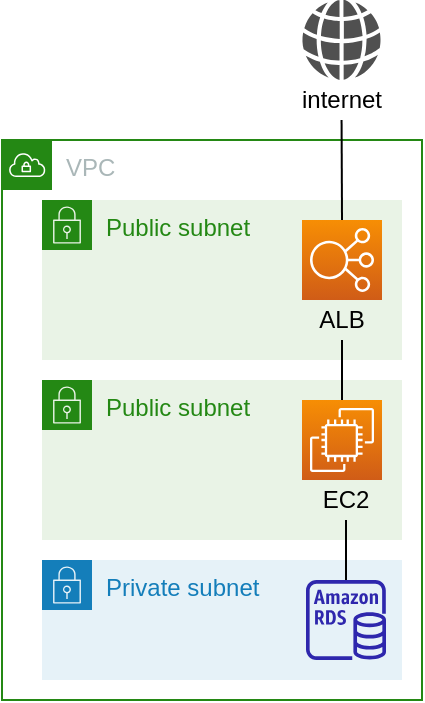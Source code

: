 <mxfile version="15.7.3" type="device"><diagram id="kZETb-p1rJzBnCtiM7zV" name="ページ1"><mxGraphModel dx="937" dy="825" grid="1" gridSize="10" guides="1" tooltips="1" connect="1" arrows="1" fold="1" page="1" pageScale="1" pageWidth="300" pageHeight="400" math="0" shadow="0"><root><mxCell id="0"/><mxCell id="1" parent="0"/><mxCell id="D2ysL8LvPRV5HmNwkX_U-7" value="Public subnet" style="points=[[0,0],[0.25,0],[0.5,0],[0.75,0],[1,0],[1,0.25],[1,0.5],[1,0.75],[1,1],[0.75,1],[0.5,1],[0.25,1],[0,1],[0,0.75],[0,0.5],[0,0.25]];outlineConnect=0;gradientColor=none;html=1;whiteSpace=wrap;fontSize=12;fontStyle=0;container=1;pointerEvents=0;collapsible=0;recursiveResize=0;shape=mxgraph.aws4.group;grIcon=mxgraph.aws4.group_security_group;grStroke=0;strokeColor=#248814;fillColor=#E9F3E6;verticalAlign=top;align=left;spacingLeft=30;fontColor=#248814;dashed=0;" parent="1" vertex="1"><mxGeometry x="20" y="100" width="180" height="80" as="geometry"/></mxCell><mxCell id="Ha9QNC__yQ8WII0uMyZ5-8" value="VPC" style="points=[[0,0],[0.25,0],[0.5,0],[0.75,0],[1,0],[1,0.25],[1,0.5],[1,0.75],[1,1],[0.75,1],[0.5,1],[0.25,1],[0,1],[0,0.75],[0,0.5],[0,0.25]];outlineConnect=0;gradientColor=none;html=1;whiteSpace=wrap;fontSize=12;fontStyle=0;shape=mxgraph.aws4.group;grIcon=mxgraph.aws4.group_vpc;strokeColor=#248814;fillColor=none;verticalAlign=top;align=left;spacingLeft=30;fontColor=#AAB7B8;dashed=0;" vertex="1" parent="D2ysL8LvPRV5HmNwkX_U-7"><mxGeometry x="-20" y="-30" width="210" height="280" as="geometry"/></mxCell><mxCell id="D2ysL8LvPRV5HmNwkX_U-6" value="" style="sketch=0;points=[[0,0,0],[0.25,0,0],[0.5,0,0],[0.75,0,0],[1,0,0],[0,1,0],[0.25,1,0],[0.5,1,0],[0.75,1,0],[1,1,0],[0,0.25,0],[0,0.5,0],[0,0.75,0],[1,0.25,0],[1,0.5,0],[1,0.75,0]];outlineConnect=0;fontColor=#232F3E;gradientColor=#F78E04;gradientDirection=north;fillColor=#D05C17;strokeColor=#ffffff;dashed=0;verticalLabelPosition=bottom;verticalAlign=top;align=center;html=1;fontSize=12;fontStyle=0;aspect=fixed;shape=mxgraph.aws4.resourceIcon;resIcon=mxgraph.aws4.elastic_load_balancing;" parent="D2ysL8LvPRV5HmNwkX_U-7" vertex="1"><mxGeometry x="130" y="10" width="40" height="40" as="geometry"/></mxCell><mxCell id="Ha9QNC__yQ8WII0uMyZ5-10" value="ALB" style="text;html=1;strokeColor=none;fillColor=none;align=center;verticalAlign=middle;whiteSpace=wrap;rounded=0;" vertex="1" parent="D2ysL8LvPRV5HmNwkX_U-7"><mxGeometry x="120" y="50" width="60" height="20" as="geometry"/></mxCell><mxCell id="Ha9QNC__yQ8WII0uMyZ5-2" value="Private subnet" style="points=[[0,0],[0.25,0],[0.5,0],[0.75,0],[1,0],[1,0.25],[1,0.5],[1,0.75],[1,1],[0.75,1],[0.5,1],[0.25,1],[0,1],[0,0.75],[0,0.5],[0,0.25]];outlineConnect=0;gradientColor=none;html=1;whiteSpace=wrap;fontSize=12;fontStyle=0;shape=mxgraph.aws4.group;grIcon=mxgraph.aws4.group_security_group;grStroke=0;strokeColor=#147EBA;fillColor=#E6F2F8;verticalAlign=top;align=left;spacingLeft=30;fontColor=#147EBA;dashed=0;" vertex="1" parent="1"><mxGeometry x="20" y="280" width="180" height="60" as="geometry"/></mxCell><mxCell id="Ha9QNC__yQ8WII0uMyZ5-5" value="" style="sketch=0;pointerEvents=1;shadow=0;dashed=0;html=1;strokeColor=none;fillColor=#505050;labelPosition=center;verticalLabelPosition=bottom;verticalAlign=top;outlineConnect=0;align=center;shape=mxgraph.office.concepts.globe_internet;" vertex="1" parent="1"><mxGeometry x="150" width="39.5" height="40" as="geometry"/></mxCell><mxCell id="Ha9QNC__yQ8WII0uMyZ5-11" value="Public subnet" style="points=[[0,0],[0.25,0],[0.5,0],[0.75,0],[1,0],[1,0.25],[1,0.5],[1,0.75],[1,1],[0.75,1],[0.5,1],[0.25,1],[0,1],[0,0.75],[0,0.5],[0,0.25]];outlineConnect=0;gradientColor=none;html=1;whiteSpace=wrap;fontSize=12;fontStyle=0;container=1;pointerEvents=0;collapsible=0;recursiveResize=0;shape=mxgraph.aws4.group;grIcon=mxgraph.aws4.group_security_group;grStroke=0;strokeColor=#248814;fillColor=#E9F3E6;verticalAlign=top;align=left;spacingLeft=30;fontColor=#248814;dashed=0;" vertex="1" parent="1"><mxGeometry x="20" y="190" width="180" height="80" as="geometry"/></mxCell><mxCell id="Ha9QNC__yQ8WII0uMyZ5-13" value="EC2" style="text;html=1;strokeColor=none;fillColor=none;align=center;verticalAlign=middle;whiteSpace=wrap;rounded=0;" vertex="1" parent="Ha9QNC__yQ8WII0uMyZ5-11"><mxGeometry x="132" y="50" width="40" height="20" as="geometry"/></mxCell><mxCell id="D2ysL8LvPRV5HmNwkX_U-2" value="" style="sketch=0;points=[[0,0,0],[0.25,0,0],[0.5,0,0],[0.75,0,0],[1,0,0],[0,1,0],[0.25,1,0],[0.5,1,0],[0.75,1,0],[1,1,0],[0,0.25,0],[0,0.5,0],[0,0.75,0],[1,0.25,0],[1,0.5,0],[1,0.75,0]];outlineConnect=0;fontColor=#232F3E;gradientColor=#F78E04;gradientDirection=north;fillColor=#D05C17;strokeColor=#ffffff;dashed=0;verticalLabelPosition=bottom;verticalAlign=top;align=center;html=1;fontSize=12;fontStyle=0;aspect=fixed;shape=mxgraph.aws4.resourceIcon;resIcon=mxgraph.aws4.ec2;" parent="Ha9QNC__yQ8WII0uMyZ5-11" vertex="1"><mxGeometry x="130" y="10" width="40" height="40" as="geometry"/></mxCell><mxCell id="D2ysL8LvPRV5HmNwkX_U-5" value="" style="sketch=0;outlineConnect=0;fontColor=#232F3E;gradientColor=none;fillColor=#2E27AD;strokeColor=none;dashed=0;verticalLabelPosition=bottom;verticalAlign=top;align=center;html=1;fontSize=12;fontStyle=0;aspect=fixed;pointerEvents=1;shape=mxgraph.aws4.rds_instance;" parent="1" vertex="1"><mxGeometry x="152" y="290" width="40" height="40" as="geometry"/></mxCell><mxCell id="Ha9QNC__yQ8WII0uMyZ5-14" value="" style="endArrow=none;html=1;rounded=0;entryX=0.5;entryY=1;entryDx=0;entryDy=0;exitX=0.5;exitY=0;exitDx=0;exitDy=0;exitPerimeter=0;" edge="1" parent="1" source="D2ysL8LvPRV5HmNwkX_U-2" target="Ha9QNC__yQ8WII0uMyZ5-10"><mxGeometry width="50" height="50" relative="1" as="geometry"><mxPoint x="202" y="300" as="sourcePoint"/><mxPoint x="252" y="250" as="targetPoint"/></mxGeometry></mxCell><mxCell id="Ha9QNC__yQ8WII0uMyZ5-15" value="" style="endArrow=none;html=1;rounded=0;" edge="1" parent="1" source="D2ysL8LvPRV5HmNwkX_U-5"><mxGeometry width="50" height="50" relative="1" as="geometry"><mxPoint x="180" y="210" as="sourcePoint"/><mxPoint x="172" y="260" as="targetPoint"/></mxGeometry></mxCell><mxCell id="Ha9QNC__yQ8WII0uMyZ5-16" value="" style="endArrow=none;html=1;rounded=0;exitX=0.5;exitY=0;exitDx=0;exitDy=0;exitPerimeter=0;startArrow=none;" edge="1" parent="1" source="Ha9QNC__yQ8WII0uMyZ5-6" target="Ha9QNC__yQ8WII0uMyZ5-5"><mxGeometry width="50" height="50" relative="1" as="geometry"><mxPoint x="178" y="210" as="sourcePoint"/><mxPoint x="178" y="180" as="targetPoint"/></mxGeometry></mxCell><mxCell id="Ha9QNC__yQ8WII0uMyZ5-6" value="internet" style="text;html=1;strokeColor=none;fillColor=none;align=center;verticalAlign=middle;whiteSpace=wrap;rounded=0;" vertex="1" parent="1"><mxGeometry x="139.75" y="40" width="60" height="20" as="geometry"/></mxCell><mxCell id="Ha9QNC__yQ8WII0uMyZ5-17" value="" style="endArrow=none;html=1;rounded=0;exitX=0.5;exitY=0;exitDx=0;exitDy=0;exitPerimeter=0;" edge="1" parent="1" source="D2ysL8LvPRV5HmNwkX_U-6" target="Ha9QNC__yQ8WII0uMyZ5-6"><mxGeometry width="50" height="50" relative="1" as="geometry"><mxPoint x="170" y="110" as="sourcePoint"/><mxPoint x="169.795" y="20" as="targetPoint"/></mxGeometry></mxCell></root></mxGraphModel></diagram></mxfile>
